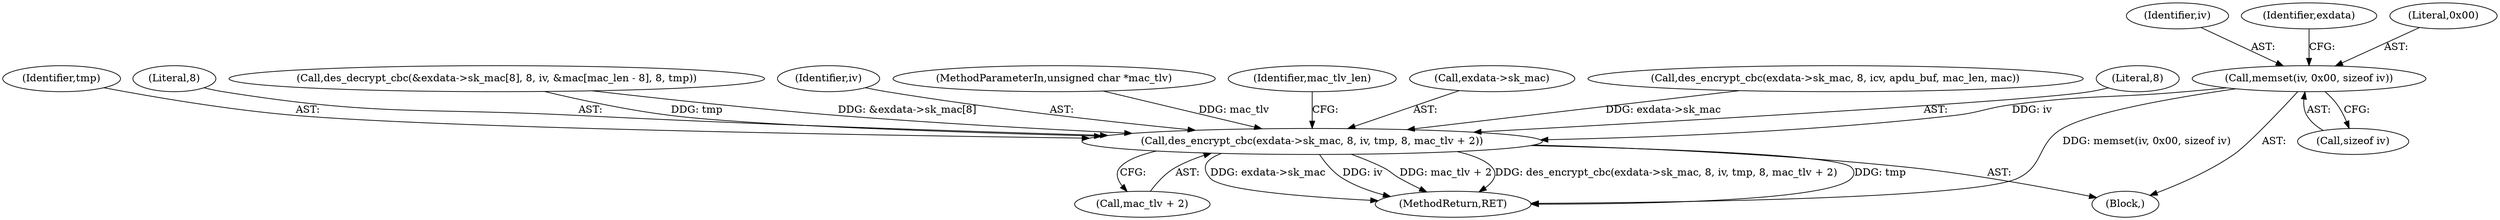 digraph "0_OpenSC_8fe377e93b4b56060e5bbfb6f3142ceaeca744fa_6@API" {
"1000332" [label="(Call,memset(iv, 0x00, sizeof iv))"];
"1000337" [label="(Call,des_encrypt_cbc(exdata->sk_mac, 8, iv, tmp, 8, mac_tlv + 2))"];
"1000299" [label="(Block,)"];
"1000332" [label="(Call,memset(iv, 0x00, sizeof iv))"];
"1000306" [label="(Call,des_encrypt_cbc(exdata->sk_mac, 8, icv, apdu_buf, mac_len, mac))"];
"1000341" [label="(Literal,8)"];
"1000343" [label="(Identifier,tmp)"];
"1000344" [label="(Literal,8)"];
"1000333" [label="(Identifier,iv)"];
"1000339" [label="(Identifier,exdata)"];
"1000356" [label="(MethodReturn,RET)"];
"1000345" [label="(Call,mac_tlv + 2)"];
"1000315" [label="(Call,des_decrypt_cbc(&exdata->sk_mac[8], 8, iv, &mac[mac_len - 8], 8, tmp))"];
"1000337" [label="(Call,des_encrypt_cbc(exdata->sk_mac, 8, iv, tmp, 8, mac_tlv + 2))"];
"1000334" [label="(Literal,0x00)"];
"1000335" [label="(Call,sizeof iv)"];
"1000342" [label="(Identifier,iv)"];
"1000108" [label="(MethodParameterIn,unsigned char *mac_tlv)"];
"1000350" [label="(Identifier,mac_tlv_len)"];
"1000338" [label="(Call,exdata->sk_mac)"];
"1000332" -> "1000299"  [label="AST: "];
"1000332" -> "1000335"  [label="CFG: "];
"1000333" -> "1000332"  [label="AST: "];
"1000334" -> "1000332"  [label="AST: "];
"1000335" -> "1000332"  [label="AST: "];
"1000339" -> "1000332"  [label="CFG: "];
"1000332" -> "1000356"  [label="DDG: memset(iv, 0x00, sizeof iv)"];
"1000332" -> "1000337"  [label="DDG: iv"];
"1000337" -> "1000299"  [label="AST: "];
"1000337" -> "1000345"  [label="CFG: "];
"1000338" -> "1000337"  [label="AST: "];
"1000341" -> "1000337"  [label="AST: "];
"1000342" -> "1000337"  [label="AST: "];
"1000343" -> "1000337"  [label="AST: "];
"1000344" -> "1000337"  [label="AST: "];
"1000345" -> "1000337"  [label="AST: "];
"1000350" -> "1000337"  [label="CFG: "];
"1000337" -> "1000356"  [label="DDG: tmp"];
"1000337" -> "1000356"  [label="DDG: exdata->sk_mac"];
"1000337" -> "1000356"  [label="DDG: iv"];
"1000337" -> "1000356"  [label="DDG: mac_tlv + 2"];
"1000337" -> "1000356"  [label="DDG: des_encrypt_cbc(exdata->sk_mac, 8, iv, tmp, 8, mac_tlv + 2)"];
"1000315" -> "1000337"  [label="DDG: &exdata->sk_mac[8]"];
"1000315" -> "1000337"  [label="DDG: tmp"];
"1000306" -> "1000337"  [label="DDG: exdata->sk_mac"];
"1000108" -> "1000337"  [label="DDG: mac_tlv"];
}
